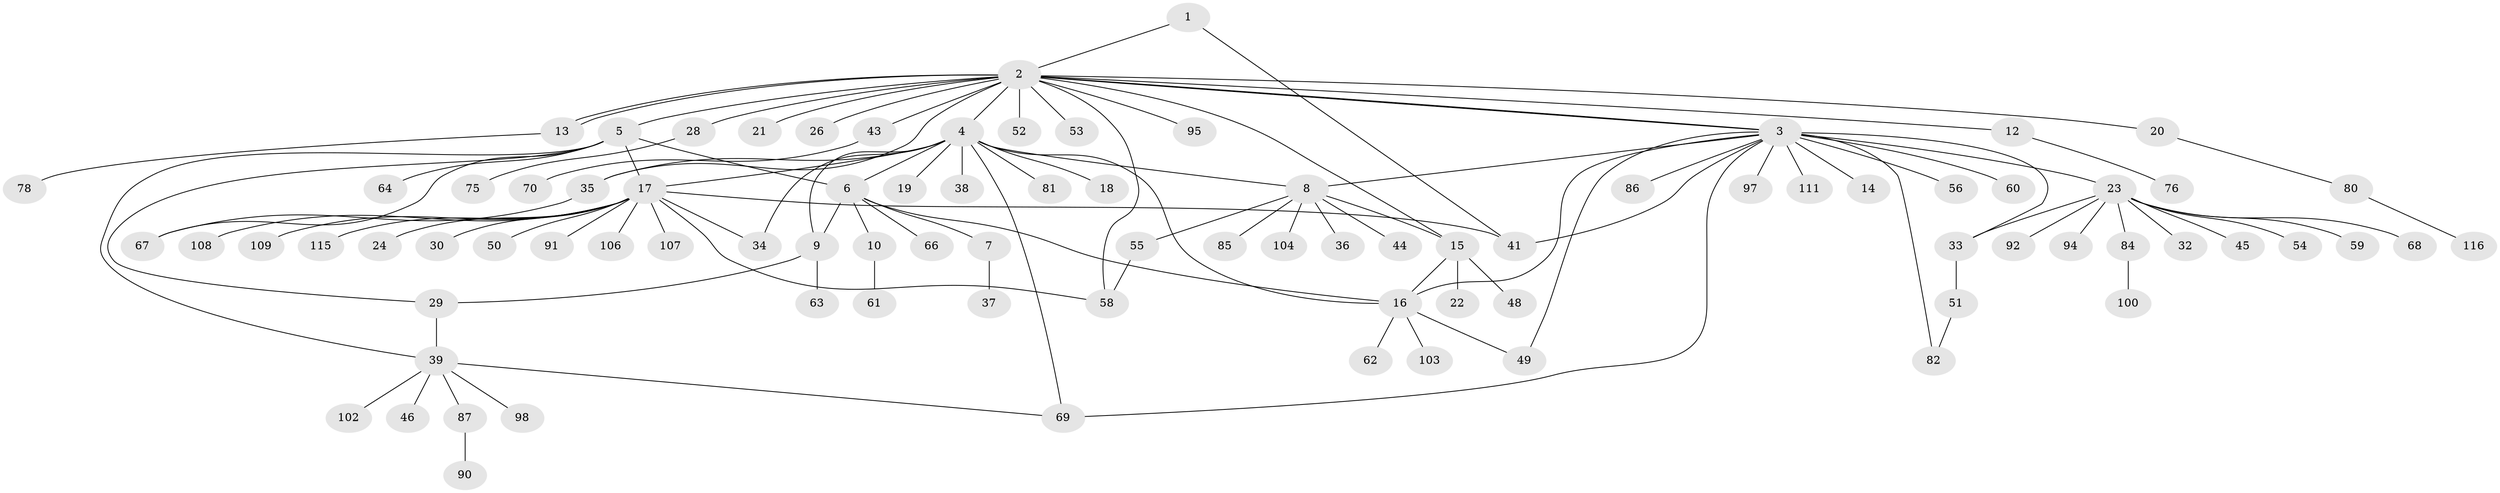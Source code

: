 // Generated by graph-tools (version 1.1) at 2025/23/03/03/25 07:23:54]
// undirected, 89 vertices, 112 edges
graph export_dot {
graph [start="1"]
  node [color=gray90,style=filled];
  1 [super="+72"];
  2 [super="+77"];
  3 [super="+11"];
  4 [super="+79"];
  5 [super="+40"];
  6 [super="+99"];
  7;
  8 [super="+47"];
  9 [super="+27"];
  10 [super="+110"];
  12;
  13;
  14;
  15 [super="+65"];
  16 [super="+25"];
  17 [super="+71"];
  18;
  19;
  20 [super="+89"];
  21 [super="+101"];
  22;
  23 [super="+31"];
  24;
  26;
  28;
  29 [super="+105"];
  30;
  32;
  33 [super="+42"];
  34 [super="+88"];
  35;
  36;
  37;
  38 [super="+74"];
  39 [super="+73"];
  41 [super="+96"];
  43 [super="+57"];
  44;
  45;
  46;
  48;
  49;
  50;
  51;
  52;
  53 [super="+112"];
  54;
  55 [super="+83"];
  56;
  58;
  59;
  60;
  61;
  62;
  63;
  64 [super="+93"];
  66;
  67;
  68;
  69 [super="+113"];
  70;
  75;
  76;
  78;
  80;
  81;
  82;
  84;
  85;
  86;
  87;
  90 [super="+114"];
  91;
  92;
  94;
  95;
  97;
  98;
  100;
  102;
  103;
  104;
  106;
  107;
  108;
  109;
  111;
  115;
  116;
  1 -- 2;
  1 -- 41;
  2 -- 3;
  2 -- 3;
  2 -- 4;
  2 -- 5;
  2 -- 12;
  2 -- 13;
  2 -- 13;
  2 -- 15;
  2 -- 20;
  2 -- 21;
  2 -- 26;
  2 -- 28;
  2 -- 35;
  2 -- 43;
  2 -- 52;
  2 -- 53;
  2 -- 58;
  2 -- 95;
  3 -- 14;
  3 -- 16;
  3 -- 56;
  3 -- 86;
  3 -- 33 [weight=2];
  3 -- 97;
  3 -- 69;
  3 -- 111;
  3 -- 49;
  3 -- 82;
  3 -- 23 [weight=2];
  3 -- 60;
  3 -- 8;
  3 -- 41;
  4 -- 6;
  4 -- 8;
  4 -- 9;
  4 -- 16;
  4 -- 17;
  4 -- 18;
  4 -- 19;
  4 -- 34 [weight=2];
  4 -- 35;
  4 -- 38;
  4 -- 81;
  4 -- 69;
  5 -- 64;
  5 -- 67;
  5 -- 29;
  5 -- 6;
  5 -- 39;
  5 -- 17;
  6 -- 7;
  6 -- 9;
  6 -- 10;
  6 -- 66;
  6 -- 16;
  7 -- 37;
  8 -- 15;
  8 -- 36;
  8 -- 44;
  8 -- 55;
  8 -- 85;
  8 -- 104;
  9 -- 29;
  9 -- 63;
  10 -- 61;
  12 -- 76;
  13 -- 78;
  15 -- 16;
  15 -- 22;
  15 -- 48;
  16 -- 49;
  16 -- 62;
  16 -- 103;
  17 -- 24;
  17 -- 30;
  17 -- 41;
  17 -- 50;
  17 -- 58;
  17 -- 91;
  17 -- 106;
  17 -- 107;
  17 -- 109;
  17 -- 115;
  17 -- 108;
  17 -- 34;
  20 -- 80;
  23 -- 32;
  23 -- 45;
  23 -- 54;
  23 -- 59;
  23 -- 68;
  23 -- 94;
  23 -- 84;
  23 -- 92;
  23 -- 33;
  28 -- 75;
  29 -- 39;
  33 -- 51;
  35 -- 67;
  39 -- 46;
  39 -- 98;
  39 -- 102;
  39 -- 69;
  39 -- 87;
  43 -- 70;
  51 -- 82;
  55 -- 58;
  80 -- 116;
  84 -- 100;
  87 -- 90;
}

